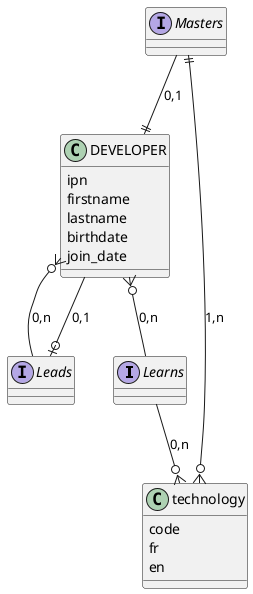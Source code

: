 @startuml

' MCD

Interface Learns{

}

Interface Leads{

}
Interface Masters{

}

class DEVELOPER{
 ipn
 firstname
 lastname
 birthdate
 join_date
}

class technology{
  code
  fr
  en
}




DEVELOPER 	}o-- Learns : 0,n
Learns --o{ technology : 0,n
DEVELOPER }o-- Leads : 0,n
Leads |o-- DEVELOPER : 0,1
Masters --|| DEVELOPER : 0,1
Masters ||--o{ technology : 1,n

@enduml
